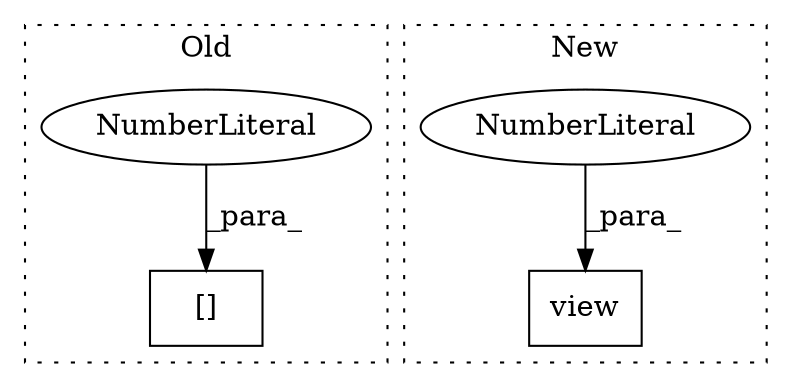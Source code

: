 digraph G {
subgraph cluster0 {
1 [label="[]" a="2" s="3688,3705" l="16,1" shape="box"];
4 [label="NumberLiteral" a="34" s="3704" l="1" shape="ellipse"];
label = "Old";
style="dotted";
}
subgraph cluster1 {
2 [label="view" a="32" s="3647,3676" l="5,1" shape="box"];
3 [label="NumberLiteral" a="34" s="3675" l="1" shape="ellipse"];
label = "New";
style="dotted";
}
3 -> 2 [label="_para_"];
4 -> 1 [label="_para_"];
}